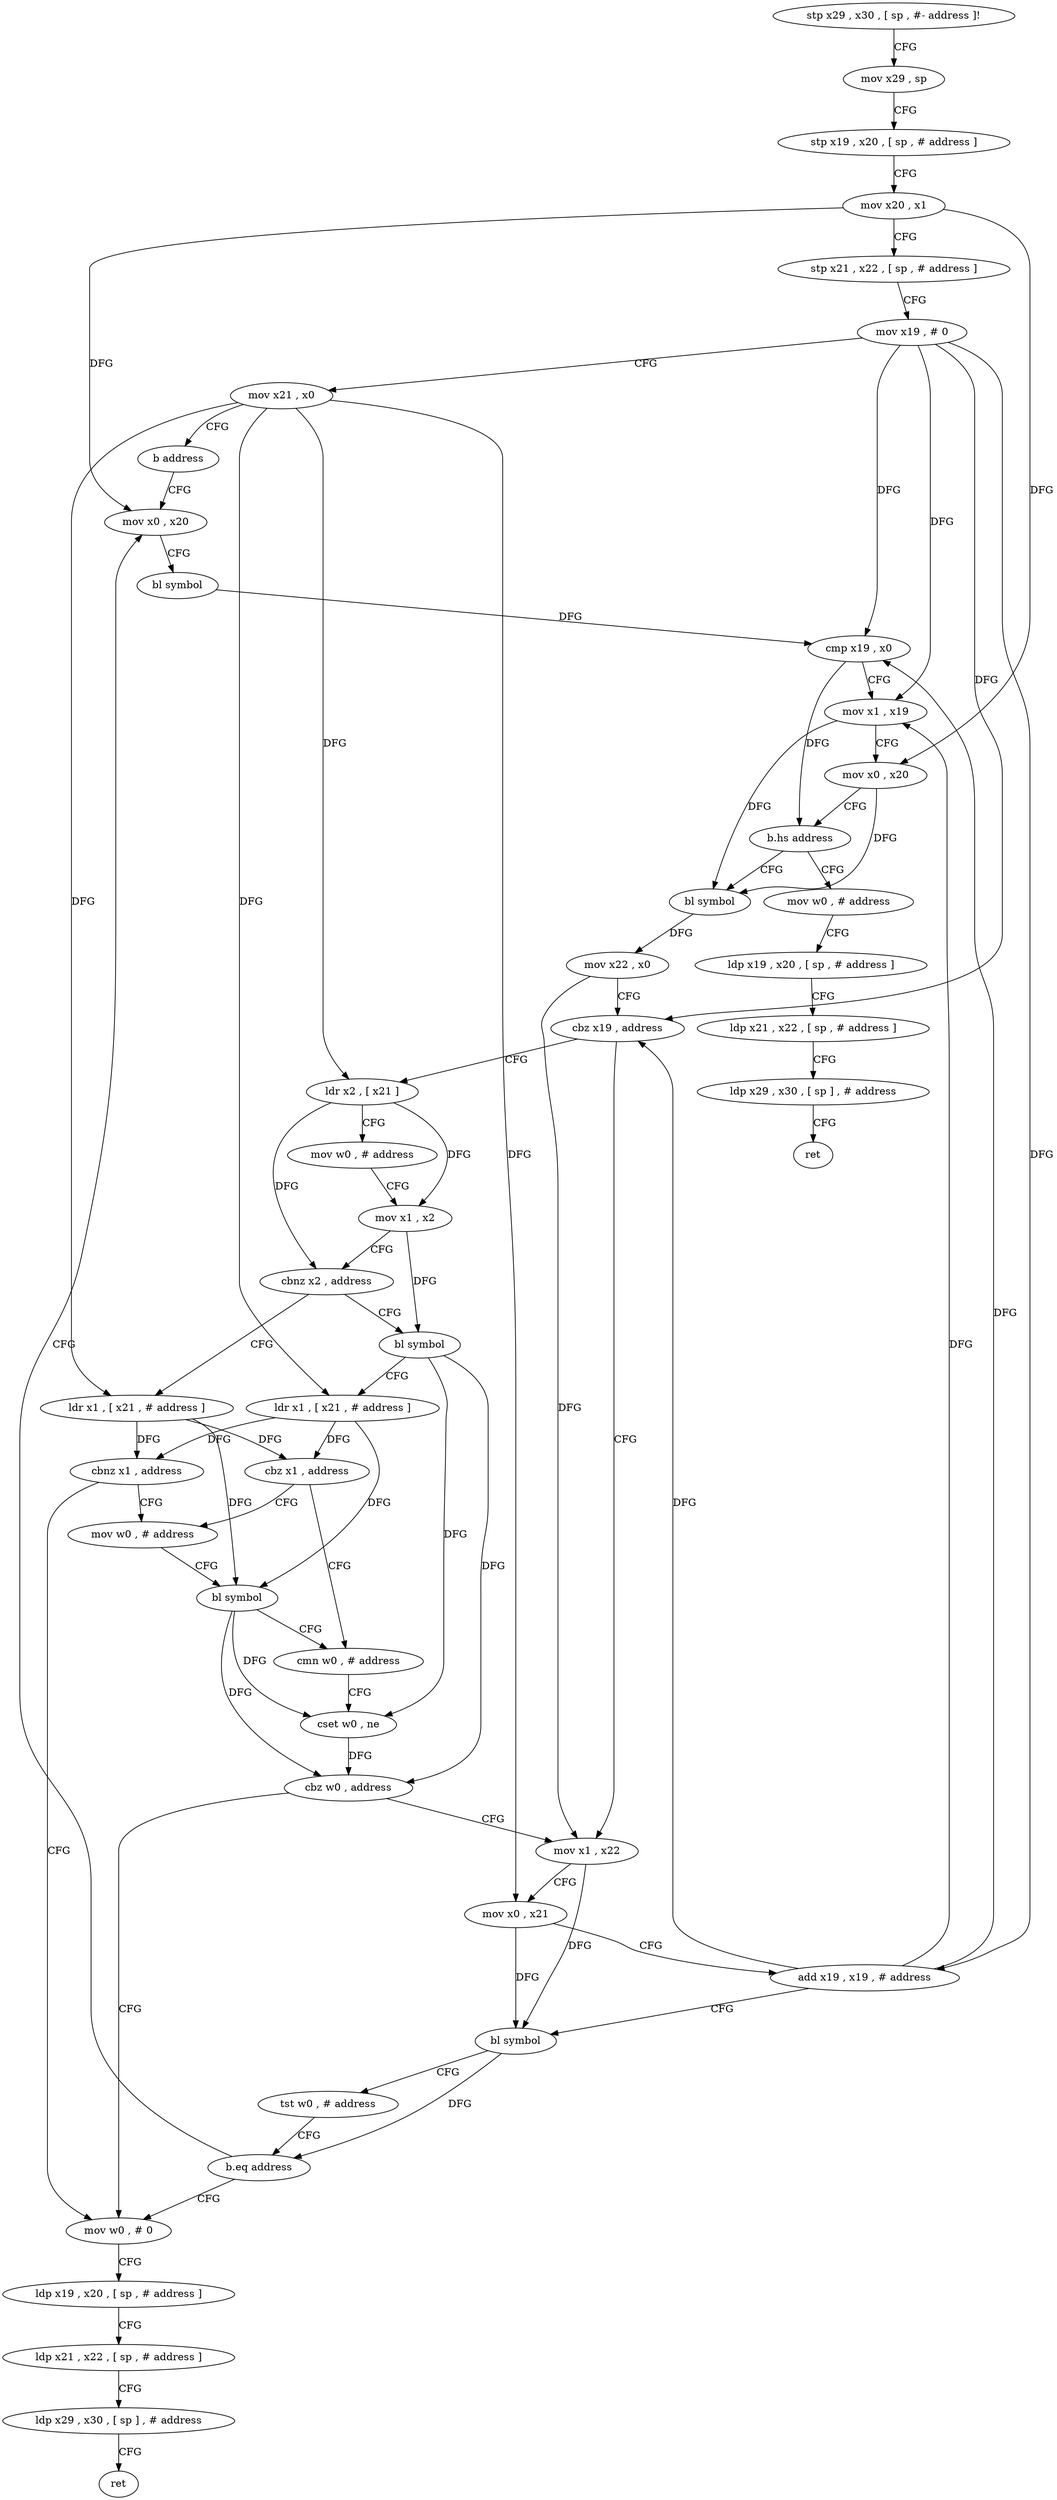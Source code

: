 digraph "func" {
"114488" [label = "stp x29 , x30 , [ sp , #- address ]!" ]
"114492" [label = "mov x29 , sp" ]
"114496" [label = "stp x19 , x20 , [ sp , # address ]" ]
"114500" [label = "mov x20 , x1" ]
"114504" [label = "stp x21 , x22 , [ sp , # address ]" ]
"114508" [label = "mov x19 , # 0" ]
"114512" [label = "mov x21 , x0" ]
"114516" [label = "b address" ]
"114576" [label = "mov x0 , x20" ]
"114580" [label = "bl symbol" ]
"114584" [label = "cmp x19 , x0" ]
"114588" [label = "mov x1 , x19" ]
"114592" [label = "mov x0 , x20" ]
"114596" [label = "b.hs address" ]
"114656" [label = "mov w0 , # address" ]
"114600" [label = "bl symbol" ]
"114660" [label = "ldp x19 , x20 , [ sp , # address ]" ]
"114664" [label = "ldp x21 , x22 , [ sp , # address ]" ]
"114668" [label = "ldp x29 , x30 , [ sp ] , # address" ]
"114672" [label = "ret" ]
"114604" [label = "mov x22 , x0" ]
"114608" [label = "cbz x19 , address" ]
"114552" [label = "mov x1 , x22" ]
"114612" [label = "ldr x2 , [ x21 ]" ]
"114556" [label = "mov x0 , x21" ]
"114560" [label = "add x19 , x19 , # address" ]
"114564" [label = "bl symbol" ]
"114568" [label = "tst w0 , # address" ]
"114572" [label = "b.eq address" ]
"114636" [label = "mov w0 , # 0" ]
"114616" [label = "mov w0 , # address" ]
"114620" [label = "mov x1 , x2" ]
"114624" [label = "cbnz x2 , address" ]
"114520" [label = "bl symbol" ]
"114628" [label = "ldr x1 , [ x21 , # address ]" ]
"114640" [label = "ldp x19 , x20 , [ sp , # address ]" ]
"114644" [label = "ldp x21 , x22 , [ sp , # address ]" ]
"114648" [label = "ldp x29 , x30 , [ sp ] , # address" ]
"114652" [label = "ret" ]
"114524" [label = "ldr x1 , [ x21 , # address ]" ]
"114528" [label = "cbz x1 , address" ]
"114540" [label = "cmn w0 , # address" ]
"114532" [label = "mov w0 , # address" ]
"114632" [label = "cbnz x1 , address" ]
"114544" [label = "cset w0 , ne" ]
"114548" [label = "cbz w0 , address" ]
"114536" [label = "bl symbol" ]
"114488" -> "114492" [ label = "CFG" ]
"114492" -> "114496" [ label = "CFG" ]
"114496" -> "114500" [ label = "CFG" ]
"114500" -> "114504" [ label = "CFG" ]
"114500" -> "114576" [ label = "DFG" ]
"114500" -> "114592" [ label = "DFG" ]
"114504" -> "114508" [ label = "CFG" ]
"114508" -> "114512" [ label = "CFG" ]
"114508" -> "114584" [ label = "DFG" ]
"114508" -> "114588" [ label = "DFG" ]
"114508" -> "114608" [ label = "DFG" ]
"114508" -> "114560" [ label = "DFG" ]
"114512" -> "114516" [ label = "CFG" ]
"114512" -> "114556" [ label = "DFG" ]
"114512" -> "114612" [ label = "DFG" ]
"114512" -> "114524" [ label = "DFG" ]
"114512" -> "114628" [ label = "DFG" ]
"114516" -> "114576" [ label = "CFG" ]
"114576" -> "114580" [ label = "CFG" ]
"114580" -> "114584" [ label = "DFG" ]
"114584" -> "114588" [ label = "CFG" ]
"114584" -> "114596" [ label = "DFG" ]
"114588" -> "114592" [ label = "CFG" ]
"114588" -> "114600" [ label = "DFG" ]
"114592" -> "114596" [ label = "CFG" ]
"114592" -> "114600" [ label = "DFG" ]
"114596" -> "114656" [ label = "CFG" ]
"114596" -> "114600" [ label = "CFG" ]
"114656" -> "114660" [ label = "CFG" ]
"114600" -> "114604" [ label = "DFG" ]
"114660" -> "114664" [ label = "CFG" ]
"114664" -> "114668" [ label = "CFG" ]
"114668" -> "114672" [ label = "CFG" ]
"114604" -> "114608" [ label = "CFG" ]
"114604" -> "114552" [ label = "DFG" ]
"114608" -> "114552" [ label = "CFG" ]
"114608" -> "114612" [ label = "CFG" ]
"114552" -> "114556" [ label = "CFG" ]
"114552" -> "114564" [ label = "DFG" ]
"114612" -> "114616" [ label = "CFG" ]
"114612" -> "114620" [ label = "DFG" ]
"114612" -> "114624" [ label = "DFG" ]
"114556" -> "114560" [ label = "CFG" ]
"114556" -> "114564" [ label = "DFG" ]
"114560" -> "114564" [ label = "CFG" ]
"114560" -> "114588" [ label = "DFG" ]
"114560" -> "114608" [ label = "DFG" ]
"114560" -> "114584" [ label = "DFG" ]
"114564" -> "114568" [ label = "CFG" ]
"114564" -> "114572" [ label = "DFG" ]
"114568" -> "114572" [ label = "CFG" ]
"114572" -> "114636" [ label = "CFG" ]
"114572" -> "114576" [ label = "CFG" ]
"114636" -> "114640" [ label = "CFG" ]
"114616" -> "114620" [ label = "CFG" ]
"114620" -> "114624" [ label = "CFG" ]
"114620" -> "114520" [ label = "DFG" ]
"114624" -> "114520" [ label = "CFG" ]
"114624" -> "114628" [ label = "CFG" ]
"114520" -> "114524" [ label = "CFG" ]
"114520" -> "114544" [ label = "DFG" ]
"114520" -> "114548" [ label = "DFG" ]
"114628" -> "114632" [ label = "DFG" ]
"114628" -> "114528" [ label = "DFG" ]
"114628" -> "114536" [ label = "DFG" ]
"114640" -> "114644" [ label = "CFG" ]
"114644" -> "114648" [ label = "CFG" ]
"114648" -> "114652" [ label = "CFG" ]
"114524" -> "114528" [ label = "DFG" ]
"114524" -> "114632" [ label = "DFG" ]
"114524" -> "114536" [ label = "DFG" ]
"114528" -> "114540" [ label = "CFG" ]
"114528" -> "114532" [ label = "CFG" ]
"114540" -> "114544" [ label = "CFG" ]
"114532" -> "114536" [ label = "CFG" ]
"114632" -> "114532" [ label = "CFG" ]
"114632" -> "114636" [ label = "CFG" ]
"114544" -> "114548" [ label = "DFG" ]
"114548" -> "114636" [ label = "CFG" ]
"114548" -> "114552" [ label = "CFG" ]
"114536" -> "114540" [ label = "CFG" ]
"114536" -> "114544" [ label = "DFG" ]
"114536" -> "114548" [ label = "DFG" ]
}
